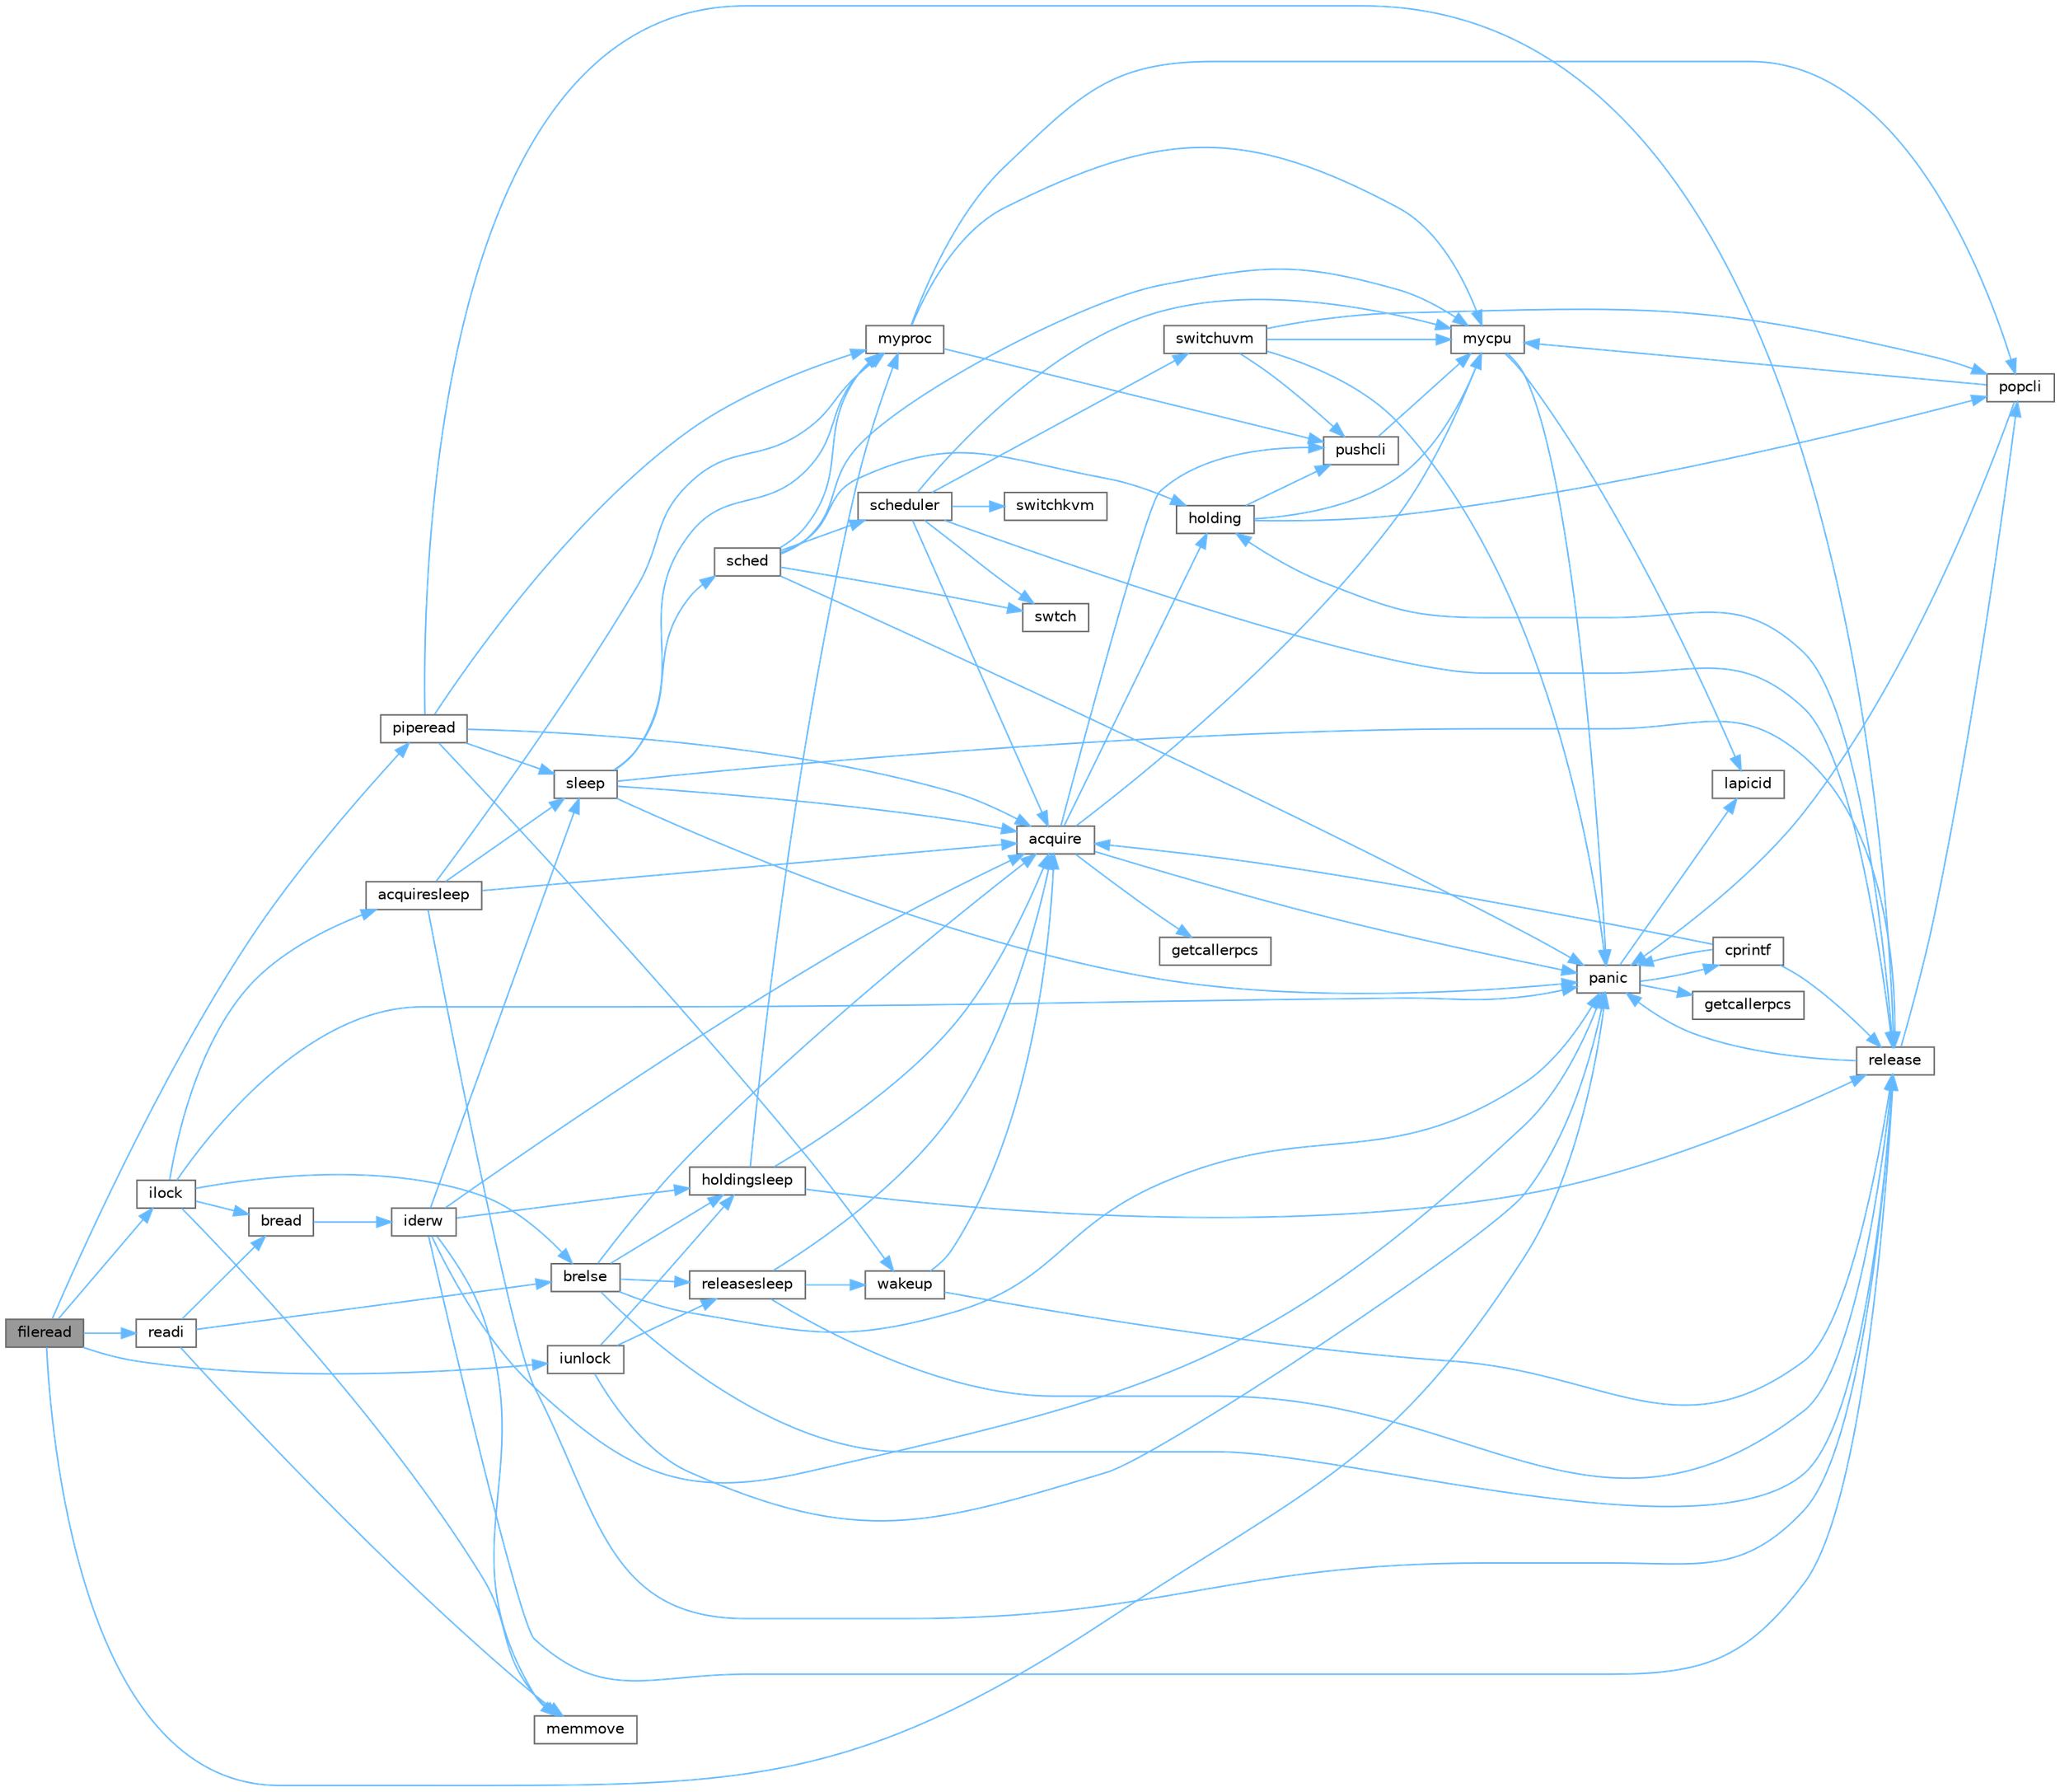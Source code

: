 digraph "fileread"
{
 // LATEX_PDF_SIZE
  bgcolor="transparent";
  edge [fontname=Helvetica,fontsize=10,labelfontname=Helvetica,labelfontsize=10];
  node [fontname=Helvetica,fontsize=10,shape=box,height=0.2,width=0.4];
  rankdir="LR";
  Node1 [id="Node000001",label="fileread",height=0.2,width=0.4,color="gray40", fillcolor="grey60", style="filled", fontcolor="black",tooltip=" "];
  Node1 -> Node2 [id="edge92_Node000001_Node000002",color="steelblue1",style="solid",tooltip=" "];
  Node2 [id="Node000002",label="ilock",height=0.2,width=0.4,color="grey40", fillcolor="white", style="filled",URL="$d2/d5a/fs_8c.html#aed28187406d84a3aa71f10c6235a03ec",tooltip=" "];
  Node2 -> Node3 [id="edge93_Node000002_Node000003",color="steelblue1",style="solid",tooltip=" "];
  Node3 [id="Node000003",label="acquiresleep",height=0.2,width=0.4,color="grey40", fillcolor="white", style="filled",URL="$d8/dd1/sleeplock_8c.html#aaad2d7a86d4859982dd9a132f5128ff2",tooltip=" "];
  Node3 -> Node4 [id="edge94_Node000003_Node000004",color="steelblue1",style="solid",tooltip=" "];
  Node4 [id="Node000004",label="acquire",height=0.2,width=0.4,color="grey40", fillcolor="white", style="filled",URL="$d3/d2d/spinlock_8c.html#aed377f16a085b00de3a4b32392adbdfb",tooltip=" "];
  Node4 -> Node5 [id="edge95_Node000004_Node000005",color="steelblue1",style="solid",tooltip=" "];
  Node5 [id="Node000005",label="getcallerpcs",height=0.2,width=0.4,color="grey40", fillcolor="white", style="filled",URL="$d3/d2d/spinlock_8c.html#a6ac35304ea80f01086b47edcc2328010",tooltip=" "];
  Node4 -> Node6 [id="edge96_Node000004_Node000006",color="steelblue1",style="solid",tooltip=" "];
  Node6 [id="Node000006",label="holding",height=0.2,width=0.4,color="grey40", fillcolor="white", style="filled",URL="$d3/d2d/spinlock_8c.html#aea48df3e5cfb903179ad3dc78ab502d9",tooltip=" "];
  Node6 -> Node7 [id="edge97_Node000006_Node000007",color="steelblue1",style="solid",tooltip=" "];
  Node7 [id="Node000007",label="mycpu",height=0.2,width=0.4,color="grey40", fillcolor="white", style="filled",URL="$d3/dda/proc_8c.html#ad427959ad025dabd8cd393b27ec39160",tooltip=" "];
  Node7 -> Node8 [id="edge98_Node000007_Node000008",color="steelblue1",style="solid",tooltip=" "];
  Node8 [id="Node000008",label="lapicid",height=0.2,width=0.4,color="grey40", fillcolor="white", style="filled",URL="$dc/df6/lapic_8c.html#a627f7996b64f99d885244a5102c85164",tooltip=" "];
  Node7 -> Node9 [id="edge99_Node000007_Node000009",color="steelblue1",style="solid",tooltip=" "];
  Node9 [id="Node000009",label="panic",height=0.2,width=0.4,color="grey40", fillcolor="white", style="filled",URL="$d0/d56/console_8c.html#a95c0aca5d6d7487933984f08b189917a",tooltip=" "];
  Node9 -> Node10 [id="edge100_Node000009_Node000010",color="steelblue1",style="solid",tooltip=" "];
  Node10 [id="Node000010",label="cprintf",height=0.2,width=0.4,color="grey40", fillcolor="white", style="filled",URL="$d0/d56/console_8c.html#a90f0742d846503e4ed1804f1df421ec6",tooltip=" "];
  Node10 -> Node4 [id="edge101_Node000010_Node000004",color="steelblue1",style="solid",tooltip=" "];
  Node10 -> Node9 [id="edge102_Node000010_Node000009",color="steelblue1",style="solid",tooltip=" "];
  Node10 -> Node11 [id="edge103_Node000010_Node000011",color="steelblue1",style="solid",tooltip=" "];
  Node11 [id="Node000011",label="release",height=0.2,width=0.4,color="grey40", fillcolor="white", style="filled",URL="$d3/d2d/spinlock_8c.html#a1cee376aa9a00e754bf5481cd5f3d97b",tooltip=" "];
  Node11 -> Node6 [id="edge104_Node000011_Node000006",color="steelblue1",style="solid",tooltip=" "];
  Node11 -> Node9 [id="edge105_Node000011_Node000009",color="steelblue1",style="solid",tooltip=" "];
  Node11 -> Node12 [id="edge106_Node000011_Node000012",color="steelblue1",style="solid",tooltip=" "];
  Node12 [id="Node000012",label="popcli",height=0.2,width=0.4,color="grey40", fillcolor="white", style="filled",URL="$d3/d2d/spinlock_8c.html#ae3424f669269fef400ce29c3aeb43fdb",tooltip=" "];
  Node12 -> Node7 [id="edge107_Node000012_Node000007",color="steelblue1",style="solid",tooltip=" "];
  Node12 -> Node9 [id="edge108_Node000012_Node000009",color="steelblue1",style="solid",tooltip=" "];
  Node9 -> Node13 [id="edge109_Node000009_Node000013",color="steelblue1",style="solid",tooltip=" "];
  Node13 [id="Node000013",label="getcallerpcs",height=0.2,width=0.4,color="grey40", fillcolor="white", style="filled",URL="$d5/d64/defs_8h.html#a4105de9e2969515d6c6c795c4386f69f",tooltip=" "];
  Node9 -> Node8 [id="edge110_Node000009_Node000008",color="steelblue1",style="solid",tooltip=" "];
  Node6 -> Node12 [id="edge111_Node000006_Node000012",color="steelblue1",style="solid",tooltip=" "];
  Node6 -> Node14 [id="edge112_Node000006_Node000014",color="steelblue1",style="solid",tooltip=" "];
  Node14 [id="Node000014",label="pushcli",height=0.2,width=0.4,color="grey40", fillcolor="white", style="filled",URL="$d3/d2d/spinlock_8c.html#a206b749d1b7768dadce61cbcde7e0f1c",tooltip=" "];
  Node14 -> Node7 [id="edge113_Node000014_Node000007",color="steelblue1",style="solid",tooltip=" "];
  Node4 -> Node7 [id="edge114_Node000004_Node000007",color="steelblue1",style="solid",tooltip=" "];
  Node4 -> Node9 [id="edge115_Node000004_Node000009",color="steelblue1",style="solid",tooltip=" "];
  Node4 -> Node14 [id="edge116_Node000004_Node000014",color="steelblue1",style="solid",tooltip=" "];
  Node3 -> Node15 [id="edge117_Node000003_Node000015",color="steelblue1",style="solid",tooltip=" "];
  Node15 [id="Node000015",label="myproc",height=0.2,width=0.4,color="grey40", fillcolor="white", style="filled",URL="$d3/dda/proc_8c.html#a41af0935f3989aae450cf8988cd9c3a9",tooltip=" "];
  Node15 -> Node7 [id="edge118_Node000015_Node000007",color="steelblue1",style="solid",tooltip=" "];
  Node15 -> Node12 [id="edge119_Node000015_Node000012",color="steelblue1",style="solid",tooltip=" "];
  Node15 -> Node14 [id="edge120_Node000015_Node000014",color="steelblue1",style="solid",tooltip=" "];
  Node3 -> Node11 [id="edge121_Node000003_Node000011",color="steelblue1",style="solid",tooltip=" "];
  Node3 -> Node16 [id="edge122_Node000003_Node000016",color="steelblue1",style="solid",tooltip=" "];
  Node16 [id="Node000016",label="sleep",height=0.2,width=0.4,color="grey40", fillcolor="white", style="filled",URL="$d3/dda/proc_8c.html#ae70cc0370342e46f6db3bec367232457",tooltip=" "];
  Node16 -> Node4 [id="edge123_Node000016_Node000004",color="steelblue1",style="solid",tooltip=" "];
  Node16 -> Node15 [id="edge124_Node000016_Node000015",color="steelblue1",style="solid",tooltip=" "];
  Node16 -> Node9 [id="edge125_Node000016_Node000009",color="steelblue1",style="solid",tooltip=" "];
  Node16 -> Node11 [id="edge126_Node000016_Node000011",color="steelblue1",style="solid",tooltip=" "];
  Node16 -> Node17 [id="edge127_Node000016_Node000017",color="steelblue1",style="solid",tooltip=" "];
  Node17 [id="Node000017",label="sched",height=0.2,width=0.4,color="grey40", fillcolor="white", style="filled",URL="$d3/dda/proc_8c.html#ad788da91743c333b5bed7c4a0dd12365",tooltip=" "];
  Node17 -> Node6 [id="edge128_Node000017_Node000006",color="steelblue1",style="solid",tooltip=" "];
  Node17 -> Node7 [id="edge129_Node000017_Node000007",color="steelblue1",style="solid",tooltip=" "];
  Node17 -> Node15 [id="edge130_Node000017_Node000015",color="steelblue1",style="solid",tooltip=" "];
  Node17 -> Node9 [id="edge131_Node000017_Node000009",color="steelblue1",style="solid",tooltip=" "];
  Node17 -> Node18 [id="edge132_Node000017_Node000018",color="steelblue1",style="solid",tooltip=" "];
  Node18 [id="Node000018",label="scheduler",height=0.2,width=0.4,color="grey40", fillcolor="white", style="filled",URL="$d3/dda/proc_8c.html#a9fa00b0be5d3c4781048861e2506eb63",tooltip=" "];
  Node18 -> Node4 [id="edge133_Node000018_Node000004",color="steelblue1",style="solid",tooltip=" "];
  Node18 -> Node7 [id="edge134_Node000018_Node000007",color="steelblue1",style="solid",tooltip=" "];
  Node18 -> Node11 [id="edge135_Node000018_Node000011",color="steelblue1",style="solid",tooltip=" "];
  Node18 -> Node19 [id="edge136_Node000018_Node000019",color="steelblue1",style="solid",tooltip=" "];
  Node19 [id="Node000019",label="switchkvm",height=0.2,width=0.4,color="grey40", fillcolor="white", style="filled",URL="$de/de9/vm_8c.html#a02ca0670bc1fe12e38453082631ff360",tooltip=" "];
  Node18 -> Node20 [id="edge137_Node000018_Node000020",color="steelblue1",style="solid",tooltip=" "];
  Node20 [id="Node000020",label="switchuvm",height=0.2,width=0.4,color="grey40", fillcolor="white", style="filled",URL="$de/de9/vm_8c.html#a87c90f0ab2a1b11c2b55f4e483bb8493",tooltip=" "];
  Node20 -> Node7 [id="edge138_Node000020_Node000007",color="steelblue1",style="solid",tooltip=" "];
  Node20 -> Node9 [id="edge139_Node000020_Node000009",color="steelblue1",style="solid",tooltip=" "];
  Node20 -> Node12 [id="edge140_Node000020_Node000012",color="steelblue1",style="solid",tooltip=" "];
  Node20 -> Node14 [id="edge141_Node000020_Node000014",color="steelblue1",style="solid",tooltip=" "];
  Node18 -> Node21 [id="edge142_Node000018_Node000021",color="steelblue1",style="solid",tooltip=" "];
  Node21 [id="Node000021",label="swtch",height=0.2,width=0.4,color="grey40", fillcolor="white", style="filled",URL="$d5/d64/defs_8h.html#a1d9e7047d3dfb57809a2541d8387705e",tooltip=" "];
  Node17 -> Node21 [id="edge143_Node000017_Node000021",color="steelblue1",style="solid",tooltip=" "];
  Node2 -> Node22 [id="edge144_Node000002_Node000022",color="steelblue1",style="solid",tooltip=" "];
  Node22 [id="Node000022",label="bread",height=0.2,width=0.4,color="grey40", fillcolor="white", style="filled",URL="$dc/de6/bio_8c.html#a30b8d2ef2300ed8e3d879a428fe39898",tooltip=" "];
  Node22 -> Node23 [id="edge145_Node000022_Node000023",color="steelblue1",style="solid",tooltip=" "];
  Node23 [id="Node000023",label="iderw",height=0.2,width=0.4,color="grey40", fillcolor="white", style="filled",URL="$da/d9b/memide_8c.html#a7f36b008f02088c86f76e98e05b55af5",tooltip=" "];
  Node23 -> Node4 [id="edge146_Node000023_Node000004",color="steelblue1",style="solid",tooltip=" "];
  Node23 -> Node24 [id="edge147_Node000023_Node000024",color="steelblue1",style="solid",tooltip=" "];
  Node24 [id="Node000024",label="holdingsleep",height=0.2,width=0.4,color="grey40", fillcolor="white", style="filled",URL="$d8/dd1/sleeplock_8c.html#a6fdbe54cbecd8fc67d74793b27adcf05",tooltip=" "];
  Node24 -> Node4 [id="edge148_Node000024_Node000004",color="steelblue1",style="solid",tooltip=" "];
  Node24 -> Node15 [id="edge149_Node000024_Node000015",color="steelblue1",style="solid",tooltip=" "];
  Node24 -> Node11 [id="edge150_Node000024_Node000011",color="steelblue1",style="solid",tooltip=" "];
  Node23 -> Node25 [id="edge151_Node000023_Node000025",color="steelblue1",style="solid",tooltip=" "];
  Node25 [id="Node000025",label="memmove",height=0.2,width=0.4,color="grey40", fillcolor="white", style="filled",URL="$d1/db0/string_8c.html#a07f97e2ed1ce37955192d52de8f4911f",tooltip=" "];
  Node23 -> Node9 [id="edge152_Node000023_Node000009",color="steelblue1",style="solid",tooltip=" "];
  Node23 -> Node11 [id="edge153_Node000023_Node000011",color="steelblue1",style="solid",tooltip=" "];
  Node23 -> Node16 [id="edge154_Node000023_Node000016",color="steelblue1",style="solid",tooltip=" "];
  Node2 -> Node26 [id="edge155_Node000002_Node000026",color="steelblue1",style="solid",tooltip=" "];
  Node26 [id="Node000026",label="brelse",height=0.2,width=0.4,color="grey40", fillcolor="white", style="filled",URL="$dc/de6/bio_8c.html#ab5335aeb503731104314321a78a6d727",tooltip=" "];
  Node26 -> Node4 [id="edge156_Node000026_Node000004",color="steelblue1",style="solid",tooltip=" "];
  Node26 -> Node24 [id="edge157_Node000026_Node000024",color="steelblue1",style="solid",tooltip=" "];
  Node26 -> Node9 [id="edge158_Node000026_Node000009",color="steelblue1",style="solid",tooltip=" "];
  Node26 -> Node11 [id="edge159_Node000026_Node000011",color="steelblue1",style="solid",tooltip=" "];
  Node26 -> Node27 [id="edge160_Node000026_Node000027",color="steelblue1",style="solid",tooltip=" "];
  Node27 [id="Node000027",label="releasesleep",height=0.2,width=0.4,color="grey40", fillcolor="white", style="filled",URL="$d8/dd1/sleeplock_8c.html#aa997067c2c9bfef15af6fa0a10c20f4a",tooltip=" "];
  Node27 -> Node4 [id="edge161_Node000027_Node000004",color="steelblue1",style="solid",tooltip=" "];
  Node27 -> Node11 [id="edge162_Node000027_Node000011",color="steelblue1",style="solid",tooltip=" "];
  Node27 -> Node28 [id="edge163_Node000027_Node000028",color="steelblue1",style="solid",tooltip=" "];
  Node28 [id="Node000028",label="wakeup",height=0.2,width=0.4,color="grey40", fillcolor="white", style="filled",URL="$d3/dda/proc_8c.html#a4a34d9f03e436cfa09b88f735f6ee952",tooltip=" "];
  Node28 -> Node4 [id="edge164_Node000028_Node000004",color="steelblue1",style="solid",tooltip=" "];
  Node28 -> Node11 [id="edge165_Node000028_Node000011",color="steelblue1",style="solid",tooltip=" "];
  Node2 -> Node25 [id="edge166_Node000002_Node000025",color="steelblue1",style="solid",tooltip=" "];
  Node2 -> Node9 [id="edge167_Node000002_Node000009",color="steelblue1",style="solid",tooltip=" "];
  Node1 -> Node29 [id="edge168_Node000001_Node000029",color="steelblue1",style="solid",tooltip=" "];
  Node29 [id="Node000029",label="iunlock",height=0.2,width=0.4,color="grey40", fillcolor="white", style="filled",URL="$d2/d5a/fs_8c.html#ae4e29916219b9293b37f9c34220694fe",tooltip=" "];
  Node29 -> Node24 [id="edge169_Node000029_Node000024",color="steelblue1",style="solid",tooltip=" "];
  Node29 -> Node9 [id="edge170_Node000029_Node000009",color="steelblue1",style="solid",tooltip=" "];
  Node29 -> Node27 [id="edge171_Node000029_Node000027",color="steelblue1",style="solid",tooltip=" "];
  Node1 -> Node9 [id="edge172_Node000001_Node000009",color="steelblue1",style="solid",tooltip=" "];
  Node1 -> Node30 [id="edge173_Node000001_Node000030",color="steelblue1",style="solid",tooltip=" "];
  Node30 [id="Node000030",label="piperead",height=0.2,width=0.4,color="grey40", fillcolor="white", style="filled",URL="$d1/d47/pipe_8c.html#ad4cce6144039b615d139f8660c60293a",tooltip=" "];
  Node30 -> Node4 [id="edge174_Node000030_Node000004",color="steelblue1",style="solid",tooltip=" "];
  Node30 -> Node15 [id="edge175_Node000030_Node000015",color="steelblue1",style="solid",tooltip=" "];
  Node30 -> Node11 [id="edge176_Node000030_Node000011",color="steelblue1",style="solid",tooltip=" "];
  Node30 -> Node16 [id="edge177_Node000030_Node000016",color="steelblue1",style="solid",tooltip=" "];
  Node30 -> Node28 [id="edge178_Node000030_Node000028",color="steelblue1",style="solid",tooltip=" "];
  Node1 -> Node31 [id="edge179_Node000001_Node000031",color="steelblue1",style="solid",tooltip=" "];
  Node31 [id="Node000031",label="readi",height=0.2,width=0.4,color="grey40", fillcolor="white", style="filled",URL="$d2/d5a/fs_8c.html#a3aba1fa9f6789d09356aec5b96d91fa8",tooltip=" "];
  Node31 -> Node22 [id="edge180_Node000031_Node000022",color="steelblue1",style="solid",tooltip=" "];
  Node31 -> Node26 [id="edge181_Node000031_Node000026",color="steelblue1",style="solid",tooltip=" "];
  Node31 -> Node25 [id="edge182_Node000031_Node000025",color="steelblue1",style="solid",tooltip=" "];
}
